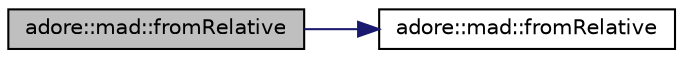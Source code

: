 digraph "adore::mad::fromRelative"
{
 // LATEX_PDF_SIZE
  edge [fontname="Helvetica",fontsize="10",labelfontname="Helvetica",labelfontsize="10"];
  node [fontname="Helvetica",fontsize="10",shape=record];
  rankdir="LR";
  Node1 [label="adore::mad::fromRelative",height=0.2,width=0.4,color="black", fillcolor="grey75", style="filled", fontcolor="black",tooltip="transform from relative coordinates for given centerline and normal functions"];
  Node1 -> Node2 [color="midnightblue",fontsize="10",style="solid",fontname="Helvetica"];
  Node2 [label="adore::mad::fromRelative",height=0.2,width=0.4,color="black", fillcolor="white", style="filled",URL="$namespaceadore_1_1mad.html#af94af4a69ee6bebfb81f9dd81f99d307",tooltip="Transform from relative coordinates to Euclidean coordinates."];
}
